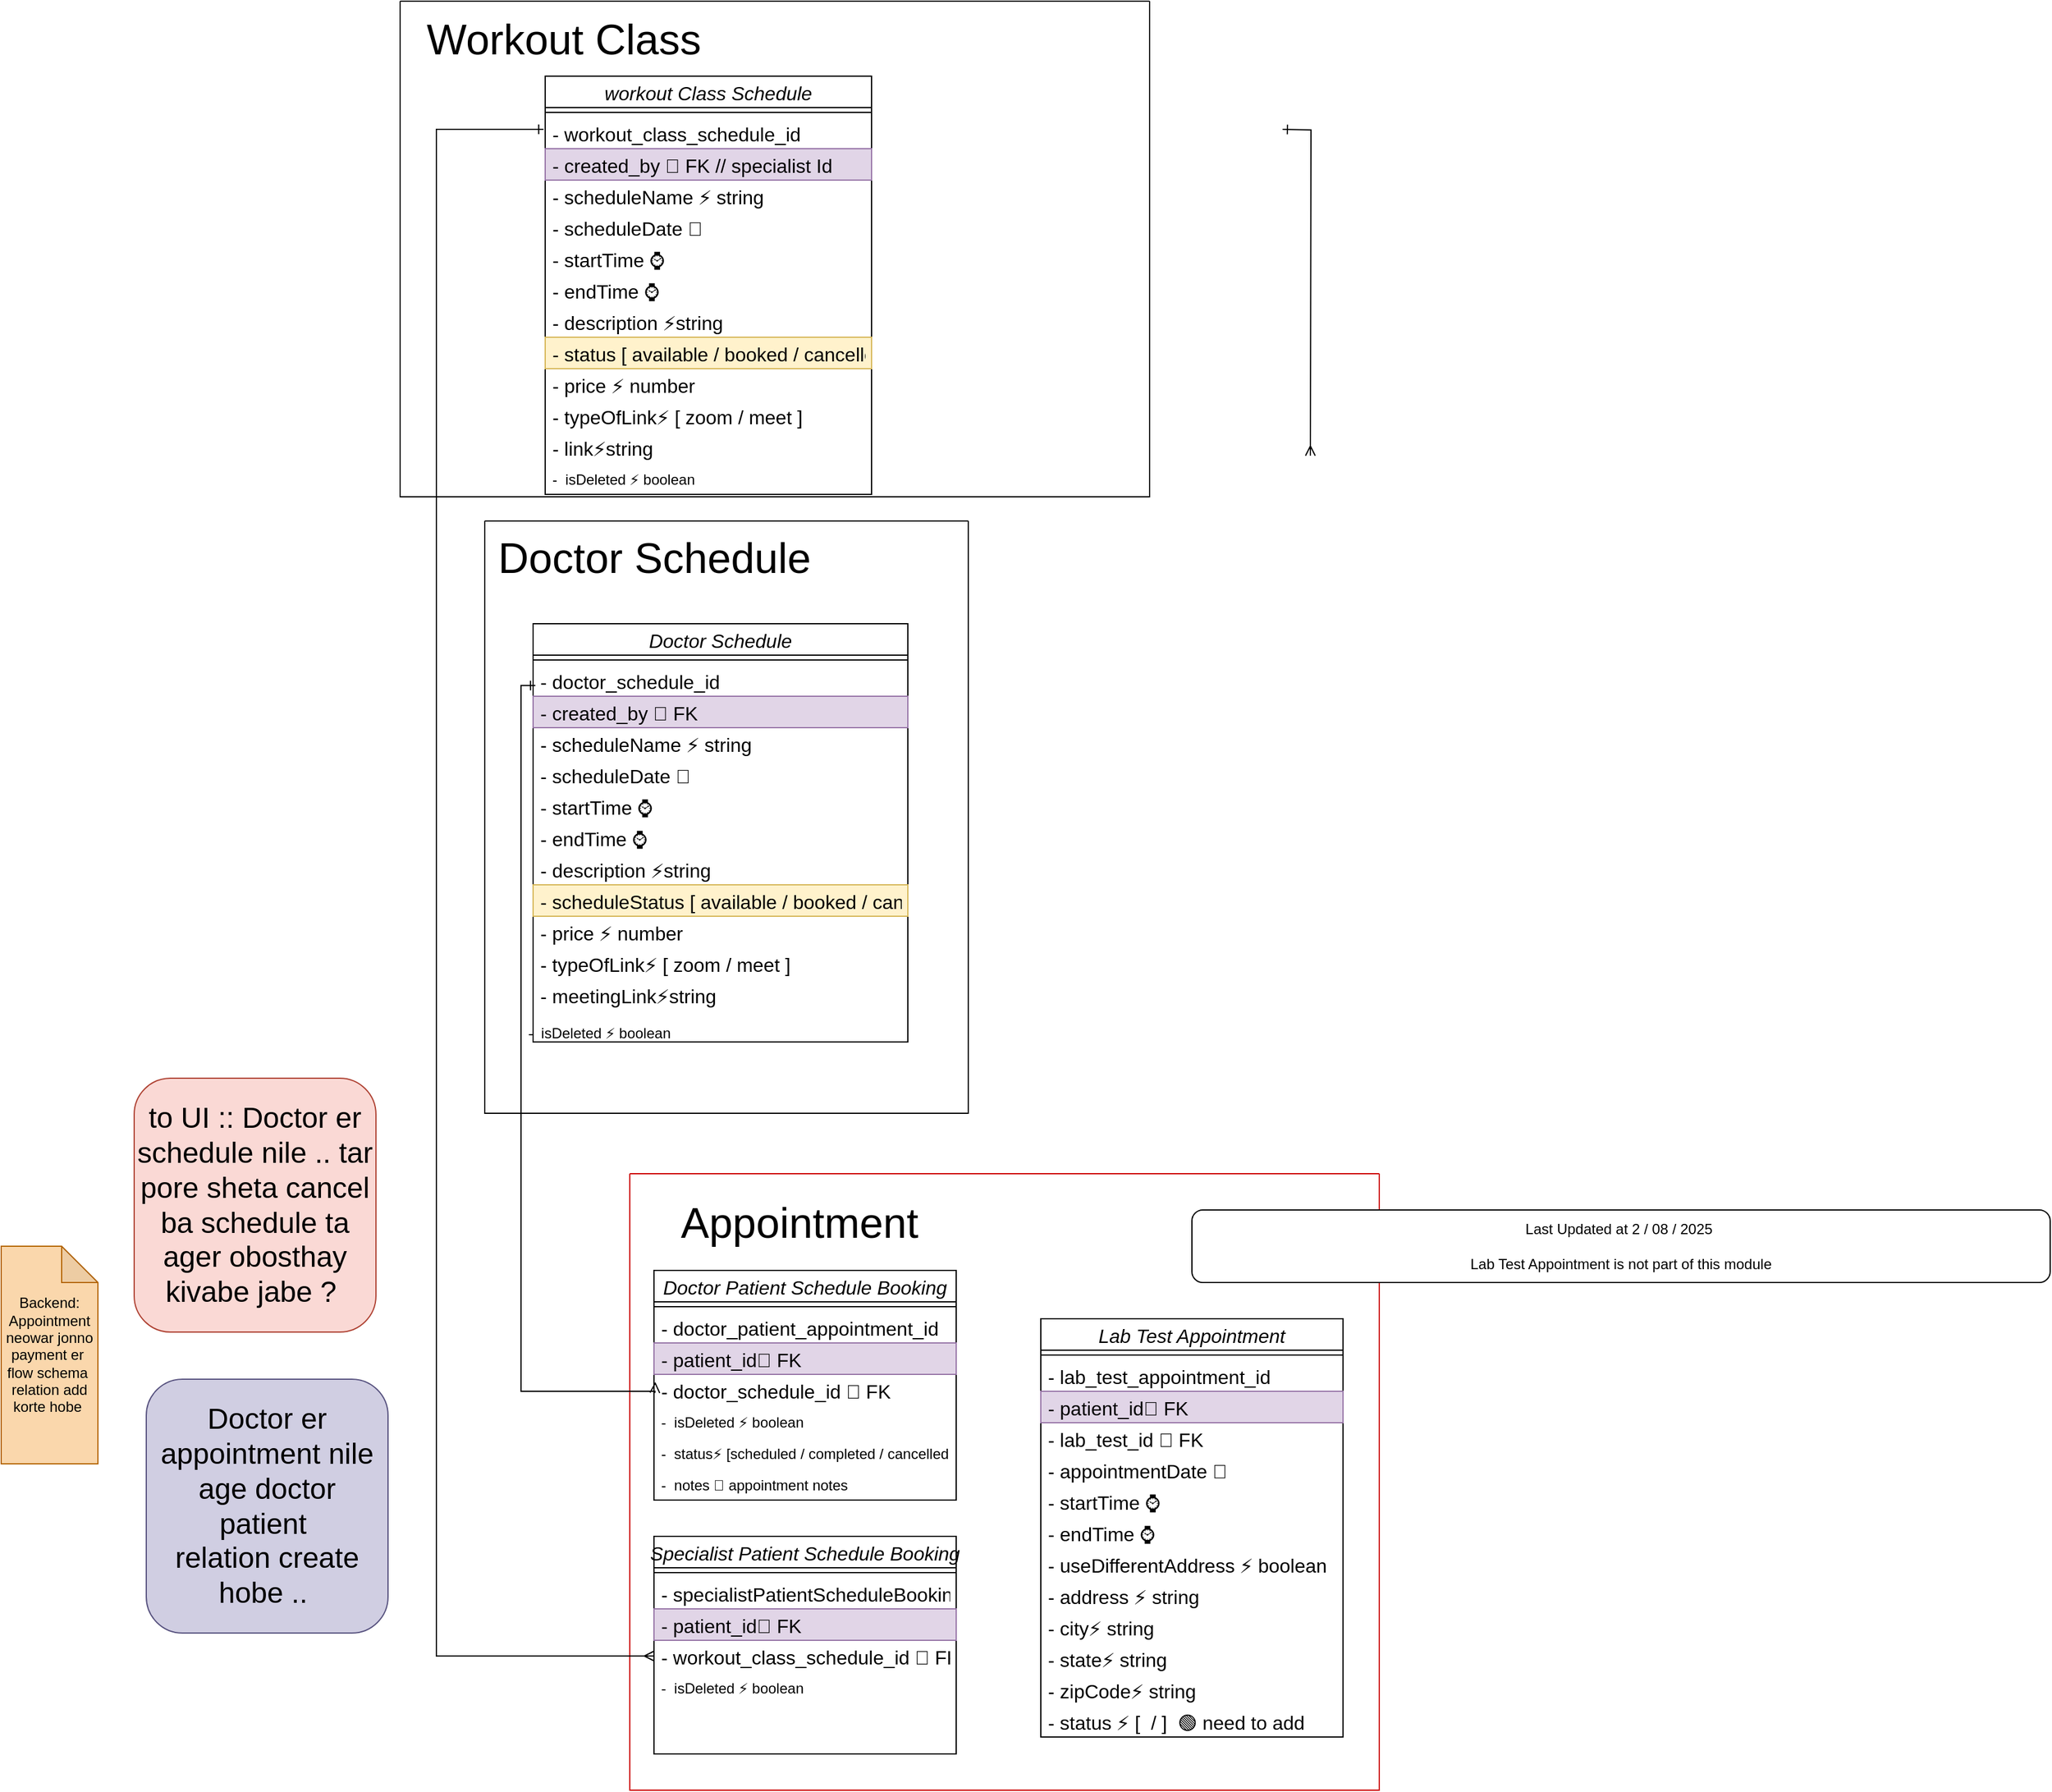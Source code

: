 <mxfile>
    <diagram id="bxTvqlyxI5Vq-j6wgfOB" name="Page-1">
        <mxGraphModel dx="2125" dy="2091" grid="1" gridSize="10" guides="1" tooltips="1" connect="1" arrows="1" fold="1" page="1" pageScale="1" pageWidth="850" pageHeight="1100" math="0" shadow="0">
            <root>
                <mxCell id="0"/>
                <mxCell id="1" parent="0"/>
                <mxCell id="32" value="" style="swimlane;startSize=0;strokeColor=#CC0000;" vertex="1" parent="1">
                    <mxGeometry x="100" y="950" width="620" height="510" as="geometry">
                        <mxRectangle x="100" y="950" width="50" height="40" as="alternateBounds"/>
                    </mxGeometry>
                </mxCell>
                <mxCell id="33" value="Lab Test Appointment" style="swimlane;fontStyle=2;align=center;verticalAlign=middle;childLayout=stackLayout;horizontal=1;startSize=26;horizontalStack=0;resizeParent=1;resizeLast=0;collapsible=1;marginBottom=0;rounded=0;shadow=0;strokeWidth=1;fontSize=16;" vertex="1" parent="32">
                    <mxGeometry x="340" y="120" width="250" height="346" as="geometry">
                        <mxRectangle x="360" y="120" width="160" height="26" as="alternateBounds"/>
                    </mxGeometry>
                </mxCell>
                <mxCell id="34" value="" style="line;html=1;strokeWidth=1;align=left;verticalAlign=middle;spacingTop=-1;spacingLeft=3;spacingRight=3;rotatable=0;labelPosition=right;points=[];portConstraint=eastwest;fontSize=16;" vertex="1" parent="33">
                    <mxGeometry y="26" width="250" height="8" as="geometry"/>
                </mxCell>
                <mxCell id="35" value="- lab_test_appointment_id" style="text;align=left;verticalAlign=middle;spacingLeft=4;spacingRight=4;overflow=hidden;rotatable=0;points=[[0,0.5],[1,0.5]];portConstraint=eastwest;fontSize=16;" vertex="1" parent="33">
                    <mxGeometry y="34" width="250" height="26" as="geometry"/>
                </mxCell>
                <mxCell id="36" value="- patient_id🔖 FK" style="text;align=left;verticalAlign=middle;spacingLeft=4;spacingRight=4;overflow=hidden;rotatable=0;points=[[0,0.5],[1,0.5]];portConstraint=eastwest;fillColor=#e1d5e7;strokeColor=#9673a6;fontSize=16;" vertex="1" parent="33">
                    <mxGeometry y="60" width="250" height="26" as="geometry"/>
                </mxCell>
                <mxCell id="37" value="- lab_test_id 🔖 FK" style="text;align=left;verticalAlign=middle;spacingLeft=4;spacingRight=4;overflow=hidden;rotatable=0;points=[[0,0.5],[1,0.5]];portConstraint=eastwest;fontSize=16;" vertex="1" parent="33">
                    <mxGeometry y="86" width="250" height="26" as="geometry"/>
                </mxCell>
                <mxCell id="38" value="- appointmentDate 📅" style="text;align=left;verticalAlign=middle;spacingLeft=4;spacingRight=4;overflow=hidden;rotatable=0;points=[[0,0.5],[1,0.5]];portConstraint=eastwest;fontSize=16;" vertex="1" parent="33">
                    <mxGeometry y="112" width="250" height="26" as="geometry"/>
                </mxCell>
                <mxCell id="39" value="- startTime ⌚" style="text;align=left;verticalAlign=middle;spacingLeft=4;spacingRight=4;overflow=hidden;rotatable=0;points=[[0,0.5],[1,0.5]];portConstraint=eastwest;fontSize=16;" vertex="1" parent="33">
                    <mxGeometry y="138" width="250" height="26" as="geometry"/>
                </mxCell>
                <mxCell id="40" value="- endTime ⌚" style="text;align=left;verticalAlign=middle;spacingLeft=4;spacingRight=4;overflow=hidden;rotatable=0;points=[[0,0.5],[1,0.5]];portConstraint=eastwest;fontSize=16;" vertex="1" parent="33">
                    <mxGeometry y="164" width="250" height="26" as="geometry"/>
                </mxCell>
                <mxCell id="41" value="- useDifferentAddress ⚡ boolean" style="text;align=left;verticalAlign=middle;spacingLeft=4;spacingRight=4;overflow=hidden;rotatable=0;points=[[0,0.5],[1,0.5]];portConstraint=eastwest;fontSize=16;" vertex="1" parent="33">
                    <mxGeometry y="190" width="250" height="26" as="geometry"/>
                </mxCell>
                <mxCell id="42" value="- address ⚡ string" style="text;align=left;verticalAlign=middle;spacingLeft=4;spacingRight=4;overflow=hidden;rotatable=0;points=[[0,0.5],[1,0.5]];portConstraint=eastwest;fontSize=16;" vertex="1" parent="33">
                    <mxGeometry y="216" width="250" height="26" as="geometry"/>
                </mxCell>
                <mxCell id="43" value="- city⚡ string" style="text;align=left;verticalAlign=middle;spacingLeft=4;spacingRight=4;overflow=hidden;rotatable=0;points=[[0,0.5],[1,0.5]];portConstraint=eastwest;fontSize=16;" vertex="1" parent="33">
                    <mxGeometry y="242" width="250" height="26" as="geometry"/>
                </mxCell>
                <mxCell id="44" value="- state⚡ string" style="text;align=left;verticalAlign=middle;spacingLeft=4;spacingRight=4;overflow=hidden;rotatable=0;points=[[0,0.5],[1,0.5]];portConstraint=eastwest;fontSize=16;" vertex="1" parent="33">
                    <mxGeometry y="268" width="250" height="26" as="geometry"/>
                </mxCell>
                <mxCell id="45" value="- zipCode⚡ string" style="text;align=left;verticalAlign=middle;spacingLeft=4;spacingRight=4;overflow=hidden;rotatable=0;points=[[0,0.5],[1,0.5]];portConstraint=eastwest;fontSize=16;" vertex="1" parent="33">
                    <mxGeometry y="294" width="250" height="26" as="geometry"/>
                </mxCell>
                <mxCell id="46" value="- status ⚡ [  / ]  🟢 need to add" style="text;align=left;verticalAlign=middle;spacingLeft=4;spacingRight=4;overflow=hidden;rotatable=0;points=[[0,0.5],[1,0.5]];portConstraint=eastwest;fontSize=16;" vertex="1" parent="33">
                    <mxGeometry y="320" width="250" height="26" as="geometry"/>
                </mxCell>
                <mxCell id="47" value="Appointment" style="text;html=1;align=center;verticalAlign=middle;resizable=0;points=[];autosize=1;strokeColor=none;fillColor=none;fontSize=35;" vertex="1" parent="32">
                    <mxGeometry x="30" y="10" width="220" height="60" as="geometry"/>
                </mxCell>
                <mxCell id="48" value="Doctor Patient Schedule Booking" style="swimlane;fontStyle=2;align=center;verticalAlign=middle;childLayout=stackLayout;horizontal=1;startSize=26;horizontalStack=0;resizeParent=1;resizeLast=0;collapsible=1;marginBottom=0;rounded=0;shadow=0;strokeWidth=1;fontSize=16;" vertex="1" parent="32">
                    <mxGeometry x="20" y="80" width="250" height="190" as="geometry">
                        <mxRectangle x="20" y="80" width="160" height="26" as="alternateBounds"/>
                    </mxGeometry>
                </mxCell>
                <mxCell id="49" value="" style="line;html=1;strokeWidth=1;align=left;verticalAlign=middle;spacingTop=-1;spacingLeft=3;spacingRight=3;rotatable=0;labelPosition=right;points=[];portConstraint=eastwest;fontSize=16;" vertex="1" parent="48">
                    <mxGeometry y="26" width="250" height="8" as="geometry"/>
                </mxCell>
                <mxCell id="50" value="- doctor_patient_appointment_id" style="text;align=left;verticalAlign=middle;spacingLeft=4;spacingRight=4;overflow=hidden;rotatable=0;points=[[0,0.5],[1,0.5]];portConstraint=eastwest;fontSize=16;" vertex="1" parent="48">
                    <mxGeometry y="34" width="250" height="26" as="geometry"/>
                </mxCell>
                <mxCell id="51" value="- patient_id🔖 FK" style="text;align=left;verticalAlign=middle;spacingLeft=4;spacingRight=4;overflow=hidden;rotatable=0;points=[[0,0.5],[1,0.5]];portConstraint=eastwest;fillColor=#e1d5e7;strokeColor=#9673a6;fontSize=16;" vertex="1" parent="48">
                    <mxGeometry y="60" width="250" height="26" as="geometry"/>
                </mxCell>
                <mxCell id="52" value="- doctor_schedule_id 🔖 FK" style="text;align=left;verticalAlign=middle;spacingLeft=4;spacingRight=4;overflow=hidden;rotatable=0;points=[[0,0.5],[1,0.5]];portConstraint=eastwest;fontSize=16;" vertex="1" parent="48">
                    <mxGeometry y="86" width="250" height="26" as="geometry"/>
                </mxCell>
                <mxCell id="53" value="-  isDeleted ⚡ boolean" style="text;align=left;verticalAlign=top;spacingLeft=4;spacingRight=4;overflow=hidden;rotatable=0;points=[[0,0.5],[1,0.5]];portConstraint=eastwest;" vertex="1" parent="48">
                    <mxGeometry y="112" width="250" height="26" as="geometry"/>
                </mxCell>
                <mxCell id="54" value="-  status⚡ [scheduled / completed / cancelled ]" style="text;align=left;verticalAlign=top;spacingLeft=4;spacingRight=4;overflow=hidden;rotatable=0;points=[[0,0.5],[1,0.5]];portConstraint=eastwest;" vertex="1" parent="48">
                    <mxGeometry y="138" width="250" height="26" as="geometry"/>
                </mxCell>
                <mxCell id="55" value="-  notes 📢 appointment notes" style="text;align=left;verticalAlign=top;spacingLeft=4;spacingRight=4;overflow=hidden;rotatable=0;points=[[0,0.5],[1,0.5]];portConstraint=eastwest;" vertex="1" parent="48">
                    <mxGeometry y="164" width="250" height="26" as="geometry"/>
                </mxCell>
                <mxCell id="56" value="Specialist Patient Schedule Booking" style="swimlane;fontStyle=2;align=center;verticalAlign=middle;childLayout=stackLayout;horizontal=1;startSize=26;horizontalStack=0;resizeParent=1;resizeLast=0;collapsible=1;marginBottom=0;rounded=0;shadow=0;strokeWidth=1;fontSize=16;" vertex="1" parent="32">
                    <mxGeometry x="20" y="300" width="250" height="180" as="geometry">
                        <mxRectangle x="20" y="300" width="160" height="26" as="alternateBounds"/>
                    </mxGeometry>
                </mxCell>
                <mxCell id="57" value="" style="line;html=1;strokeWidth=1;align=left;verticalAlign=middle;spacingTop=-1;spacingLeft=3;spacingRight=3;rotatable=0;labelPosition=right;points=[];portConstraint=eastwest;fontSize=16;" vertex="1" parent="56">
                    <mxGeometry y="26" width="250" height="8" as="geometry"/>
                </mxCell>
                <mxCell id="58" value="- specialistPatientScheduleBooking_id" style="text;align=left;verticalAlign=middle;spacingLeft=4;spacingRight=4;overflow=hidden;rotatable=0;points=[[0,0.5],[1,0.5]];portConstraint=eastwest;fontSize=16;" vertex="1" parent="56">
                    <mxGeometry y="34" width="250" height="26" as="geometry"/>
                </mxCell>
                <mxCell id="59" value="- patient_id🔖 FK" style="text;align=left;verticalAlign=middle;spacingLeft=4;spacingRight=4;overflow=hidden;rotatable=0;points=[[0,0.5],[1,0.5]];portConstraint=eastwest;fillColor=#e1d5e7;strokeColor=#9673a6;fontSize=16;" vertex="1" parent="56">
                    <mxGeometry y="60" width="250" height="26" as="geometry"/>
                </mxCell>
                <mxCell id="60" value="- workout_class_schedule_id 🔖 FK" style="text;align=left;verticalAlign=middle;spacingLeft=4;spacingRight=4;overflow=hidden;rotatable=0;points=[[0,0.5],[1,0.5]];portConstraint=eastwest;fontSize=16;" vertex="1" parent="56">
                    <mxGeometry y="86" width="250" height="26" as="geometry"/>
                </mxCell>
                <mxCell id="61" value="-  isDeleted ⚡ boolean" style="text;align=left;verticalAlign=top;spacingLeft=4;spacingRight=4;overflow=hidden;rotatable=0;points=[[0,0.5],[1,0.5]];portConstraint=eastwest;" vertex="1" parent="56">
                    <mxGeometry y="112" width="250" height="26" as="geometry"/>
                </mxCell>
                <mxCell id="62" value="" style="swimlane;startSize=0;" vertex="1" parent="1">
                    <mxGeometry x="-20" y="410" width="400" height="490" as="geometry">
                        <mxRectangle x="-20" y="410" width="50" height="40" as="alternateBounds"/>
                    </mxGeometry>
                </mxCell>
                <mxCell id="63" value="Doctor Schedule" style="text;html=1;align=center;verticalAlign=middle;resizable=0;points=[];autosize=1;strokeColor=none;fillColor=none;fontSize=35;" vertex="1" parent="62">
                    <mxGeometry width="280" height="60" as="geometry"/>
                </mxCell>
                <mxCell id="64" value="Doctor Schedule" style="swimlane;fontStyle=2;align=center;verticalAlign=middle;childLayout=stackLayout;horizontal=1;startSize=26;horizontalStack=0;resizeParent=1;resizeLast=0;collapsible=1;marginBottom=0;rounded=0;shadow=0;strokeWidth=1;fontSize=16;" vertex="1" parent="62">
                    <mxGeometry x="40" y="85" width="310" height="346" as="geometry">
                        <mxRectangle x="40" y="85" width="160" height="26" as="alternateBounds"/>
                    </mxGeometry>
                </mxCell>
                <mxCell id="65" value="" style="line;html=1;strokeWidth=1;align=left;verticalAlign=middle;spacingTop=-1;spacingLeft=3;spacingRight=3;rotatable=0;labelPosition=right;points=[];portConstraint=eastwest;fontSize=16;" vertex="1" parent="64">
                    <mxGeometry y="26" width="310" height="8" as="geometry"/>
                </mxCell>
                <mxCell id="66" value="- doctor_schedule_id" style="text;align=left;verticalAlign=middle;spacingLeft=4;spacingRight=4;overflow=hidden;rotatable=0;points=[[0,0.5],[1,0.5]];portConstraint=eastwest;fontSize=16;" vertex="1" parent="64">
                    <mxGeometry y="34" width="310" height="26" as="geometry"/>
                </mxCell>
                <mxCell id="67" value="- created_by 🔖 FK" style="text;align=left;verticalAlign=middle;spacingLeft=4;spacingRight=4;overflow=hidden;rotatable=0;points=[[0,0.5],[1,0.5]];portConstraint=eastwest;fillColor=#e1d5e7;strokeColor=#9673a6;fontSize=16;" vertex="1" parent="64">
                    <mxGeometry y="60" width="310" height="26" as="geometry"/>
                </mxCell>
                <mxCell id="68" value="- scheduleName ⚡ string" style="text;align=left;verticalAlign=middle;spacingLeft=4;spacingRight=4;overflow=hidden;rotatable=0;points=[[0,0.5],[1,0.5]];portConstraint=eastwest;fontSize=16;" vertex="1" parent="64">
                    <mxGeometry y="86" width="310" height="26" as="geometry"/>
                </mxCell>
                <mxCell id="69" value="- scheduleDate 📅" style="text;align=left;verticalAlign=middle;spacingLeft=4;spacingRight=4;overflow=hidden;rotatable=0;points=[[0,0.5],[1,0.5]];portConstraint=eastwest;fontSize=16;" vertex="1" parent="64">
                    <mxGeometry y="112" width="310" height="26" as="geometry"/>
                </mxCell>
                <mxCell id="70" value="- startTime ⌚" style="text;align=left;verticalAlign=middle;spacingLeft=4;spacingRight=4;overflow=hidden;rotatable=0;points=[[0,0.5],[1,0.5]];portConstraint=eastwest;fontSize=16;" vertex="1" parent="64">
                    <mxGeometry y="138" width="310" height="26" as="geometry"/>
                </mxCell>
                <mxCell id="71" value="- endTime ⌚" style="text;align=left;verticalAlign=middle;spacingLeft=4;spacingRight=4;overflow=hidden;rotatable=0;points=[[0,0.5],[1,0.5]];portConstraint=eastwest;fontSize=16;" vertex="1" parent="64">
                    <mxGeometry y="164" width="310" height="26" as="geometry"/>
                </mxCell>
                <mxCell id="72" value="- description ⚡string" style="text;align=left;verticalAlign=middle;spacingLeft=4;spacingRight=4;overflow=hidden;rotatable=0;points=[[0,0.5],[1,0.5]];portConstraint=eastwest;fontSize=16;" vertex="1" parent="64">
                    <mxGeometry y="190" width="310" height="26" as="geometry"/>
                </mxCell>
                <mxCell id="73" value="- scheduleStatus [ available / booked / cancelled ]" style="text;align=left;verticalAlign=middle;spacingLeft=4;spacingRight=4;overflow=hidden;rotatable=0;points=[[0,0.5],[1,0.5]];portConstraint=eastwest;fillColor=#fff2cc;strokeColor=#d6b656;fontSize=16;" vertex="1" parent="64">
                    <mxGeometry y="216" width="310" height="26" as="geometry"/>
                </mxCell>
                <mxCell id="74" value="- price ⚡ number " style="text;align=left;verticalAlign=middle;spacingLeft=4;spacingRight=4;overflow=hidden;rotatable=0;points=[[0,0.5],[1,0.5]];portConstraint=eastwest;fontSize=16;" vertex="1" parent="64">
                    <mxGeometry y="242" width="310" height="26" as="geometry"/>
                </mxCell>
                <mxCell id="75" value="- typeOfLink⚡ [ zoom / meet ]  " style="text;align=left;verticalAlign=middle;spacingLeft=4;spacingRight=4;overflow=hidden;rotatable=0;points=[[0,0.5],[1,0.5]];portConstraint=eastwest;fontSize=16;" vertex="1" parent="64">
                    <mxGeometry y="268" width="310" height="26" as="geometry"/>
                </mxCell>
                <mxCell id="76" value="- meetingLink⚡string " style="text;align=left;verticalAlign=middle;spacingLeft=4;spacingRight=4;overflow=hidden;rotatable=0;points=[[0,0.5],[1,0.5]];portConstraint=eastwest;fontSize=16;" vertex="1" parent="64">
                    <mxGeometry y="294" width="310" height="26" as="geometry"/>
                </mxCell>
                <mxCell id="77" value="-  isDeleted ⚡ boolean" style="text;align=left;verticalAlign=top;spacingLeft=4;spacingRight=4;overflow=hidden;rotatable=0;points=[[0,0.5],[1,0.5]];portConstraint=eastwest;" vertex="1" parent="62">
                    <mxGeometry x="30" y="410" width="310" height="26" as="geometry"/>
                </mxCell>
                <mxCell id="78" style="edgeStyle=orthogonalEdgeStyle;rounded=0;orthogonalLoop=1;jettySize=auto;html=1;entryX=0.003;entryY=0.589;entryDx=0;entryDy=0;endArrow=ERmany;endFill=0;startArrow=ERone;startFill=0;exitX=0.006;exitY=0.657;exitDx=0;exitDy=0;exitPerimeter=0;entryPerimeter=0;" edge="1" parent="1" source="66" target="52">
                    <mxGeometry relative="1" as="geometry">
                        <mxPoint x="70" y="960" as="sourcePoint"/>
                        <mxPoint x="-20" y="1026" as="targetPoint"/>
                        <Array as="points">
                            <mxPoint x="10" y="546"/>
                            <mxPoint x="10" y="1130"/>
                            <mxPoint x="121" y="1130"/>
                        </Array>
                    </mxGeometry>
                </mxCell>
                <mxCell id="79" style="edgeStyle=orthogonalEdgeStyle;rounded=0;orthogonalLoop=1;jettySize=auto;html=1;entryX=0.012;entryY=0.604;entryDx=0;entryDy=0;endArrow=ERmany;endFill=0;startArrow=ERone;startFill=0;exitX=-0.001;exitY=0.595;exitDx=0;exitDy=0;entryPerimeter=0;exitPerimeter=0;verticalAlign=middle;" edge="1" parent="1">
                    <mxGeometry relative="1" as="geometry">
                        <mxPoint x="640" y="86" as="sourcePoint"/>
                        <mxPoint x="663" y="356" as="targetPoint"/>
                    </mxGeometry>
                </mxCell>
                <mxCell id="80" value="" style="swimlane;startSize=0;verticalAlign=middle;" vertex="1" parent="1">
                    <mxGeometry x="-90" y="-20" width="620" height="410" as="geometry">
                        <mxRectangle x="-90" y="-20" width="50" height="40" as="alternateBounds"/>
                    </mxGeometry>
                </mxCell>
                <mxCell id="81" value="Workout Class" style="text;html=1;align=center;verticalAlign=middle;resizable=0;points=[];autosize=1;strokeColor=none;fillColor=none;fontSize=35;" vertex="1" parent="80">
                    <mxGeometry x="10" y="1" width="250" height="60" as="geometry"/>
                </mxCell>
                <mxCell id="82" value="workout Class Schedule" style="swimlane;fontStyle=2;align=center;verticalAlign=middle;childLayout=stackLayout;horizontal=1;startSize=26;horizontalStack=0;resizeParent=1;resizeLast=0;collapsible=1;marginBottom=0;rounded=0;shadow=0;strokeWidth=1;fontSize=16;" vertex="1" parent="80">
                    <mxGeometry x="120" y="62" width="270" height="346" as="geometry">
                        <mxRectangle x="120" y="62" width="160" height="26" as="alternateBounds"/>
                    </mxGeometry>
                </mxCell>
                <mxCell id="83" value="" style="line;html=1;strokeWidth=1;align=left;verticalAlign=middle;spacingTop=-1;spacingLeft=3;spacingRight=3;rotatable=0;labelPosition=right;points=[];portConstraint=eastwest;fontSize=16;" vertex="1" parent="82">
                    <mxGeometry y="26" width="270" height="8" as="geometry"/>
                </mxCell>
                <mxCell id="84" value="- workout_class_schedule_id" style="text;align=left;verticalAlign=middle;spacingLeft=4;spacingRight=4;overflow=hidden;rotatable=0;points=[[0,0.5],[1,0.5]];portConstraint=eastwest;fontSize=16;" vertex="1" parent="82">
                    <mxGeometry y="34" width="270" height="26" as="geometry"/>
                </mxCell>
                <mxCell id="85" value="- created_by 🔖 FK // specialist Id" style="text;align=left;verticalAlign=middle;spacingLeft=4;spacingRight=4;overflow=hidden;rotatable=0;points=[[0,0.5],[1,0.5]];portConstraint=eastwest;fillColor=#e1d5e7;strokeColor=#9673a6;fontSize=16;" vertex="1" parent="82">
                    <mxGeometry y="60" width="270" height="26" as="geometry"/>
                </mxCell>
                <mxCell id="86" value="- scheduleName ⚡ string" style="text;align=left;verticalAlign=middle;spacingLeft=4;spacingRight=4;overflow=hidden;rotatable=0;points=[[0,0.5],[1,0.5]];portConstraint=eastwest;fontSize=16;" vertex="1" parent="82">
                    <mxGeometry y="86" width="270" height="26" as="geometry"/>
                </mxCell>
                <mxCell id="87" value="- scheduleDate 📅" style="text;align=left;verticalAlign=middle;spacingLeft=4;spacingRight=4;overflow=hidden;rotatable=0;points=[[0,0.5],[1,0.5]];portConstraint=eastwest;fontSize=16;" vertex="1" parent="82">
                    <mxGeometry y="112" width="270" height="26" as="geometry"/>
                </mxCell>
                <mxCell id="88" value="- startTime ⌚" style="text;align=left;verticalAlign=middle;spacingLeft=4;spacingRight=4;overflow=hidden;rotatable=0;points=[[0,0.5],[1,0.5]];portConstraint=eastwest;fontSize=16;" vertex="1" parent="82">
                    <mxGeometry y="138" width="270" height="26" as="geometry"/>
                </mxCell>
                <mxCell id="89" value="- endTime ⌚" style="text;align=left;verticalAlign=middle;spacingLeft=4;spacingRight=4;overflow=hidden;rotatable=0;points=[[0,0.5],[1,0.5]];portConstraint=eastwest;fontSize=16;" vertex="1" parent="82">
                    <mxGeometry y="164" width="270" height="26" as="geometry"/>
                </mxCell>
                <mxCell id="90" value="- description ⚡string" style="text;align=left;verticalAlign=middle;spacingLeft=4;spacingRight=4;overflow=hidden;rotatable=0;points=[[0,0.5],[1,0.5]];portConstraint=eastwest;fontSize=16;" vertex="1" parent="82">
                    <mxGeometry y="190" width="270" height="26" as="geometry"/>
                </mxCell>
                <mxCell id="91" value="- status [ available / booked / cancelled ]" style="text;align=left;verticalAlign=middle;spacingLeft=4;spacingRight=4;overflow=hidden;rotatable=0;points=[[0,0.5],[1,0.5]];portConstraint=eastwest;fillColor=#fff2cc;strokeColor=#d6b656;fontSize=16;" vertex="1" parent="82">
                    <mxGeometry y="216" width="270" height="26" as="geometry"/>
                </mxCell>
                <mxCell id="92" value="- price ⚡ number " style="text;align=left;verticalAlign=middle;spacingLeft=4;spacingRight=4;overflow=hidden;rotatable=0;points=[[0,0.5],[1,0.5]];portConstraint=eastwest;fontSize=16;" vertex="1" parent="82">
                    <mxGeometry y="242" width="270" height="26" as="geometry"/>
                </mxCell>
                <mxCell id="93" value="- typeOfLink⚡ [ zoom / meet ]  " style="text;align=left;verticalAlign=middle;spacingLeft=4;spacingRight=4;overflow=hidden;rotatable=0;points=[[0,0.5],[1,0.5]];portConstraint=eastwest;fontSize=16;" vertex="1" parent="82">
                    <mxGeometry y="268" width="270" height="26" as="geometry"/>
                </mxCell>
                <mxCell id="94" value="- link⚡string " style="text;align=left;verticalAlign=middle;spacingLeft=4;spacingRight=4;overflow=hidden;rotatable=0;points=[[0,0.5],[1,0.5]];portConstraint=eastwest;fontSize=16;" vertex="1" parent="82">
                    <mxGeometry y="294" width="270" height="26" as="geometry"/>
                </mxCell>
                <mxCell id="95" value="-  isDeleted ⚡ boolean" style="text;align=left;verticalAlign=top;spacingLeft=4;spacingRight=4;overflow=hidden;rotatable=0;points=[[0,0.5],[1,0.5]];portConstraint=eastwest;" vertex="1" parent="82">
                    <mxGeometry y="320" width="270" height="26" as="geometry"/>
                </mxCell>
                <mxCell id="96" style="edgeStyle=orthogonalEdgeStyle;rounded=0;orthogonalLoop=1;jettySize=auto;html=1;endArrow=ERmany;endFill=0;startArrow=ERone;startFill=0;exitX=-0.005;exitY=0.383;exitDx=0;exitDy=0;exitPerimeter=0;" edge="1" parent="1" source="84" target="60">
                    <mxGeometry relative="1" as="geometry">
                        <mxPoint x="30" y="1180" as="sourcePoint"/>
                        <mxPoint x="-60" y="1246" as="targetPoint"/>
                        <Array as="points">
                            <mxPoint x="-60" y="86"/>
                            <mxPoint x="-60" y="1349"/>
                        </Array>
                    </mxGeometry>
                </mxCell>
                <mxCell id="97" value="&lt;div&gt;&lt;font style=&quot;font-size: 24px;&quot;&gt;Doctor er appointment nile&lt;/font&gt;&lt;/div&gt;&lt;div&gt;&lt;font style=&quot;font-size: 24px;&quot;&gt;age doctor patient&amp;nbsp;&lt;/font&gt;&lt;/div&gt;&lt;div&gt;&lt;font style=&quot;font-size: 24px;&quot;&gt;relation create hobe ..&amp;nbsp;&lt;/font&gt;&lt;/div&gt;" style="rounded=1;whiteSpace=wrap;html=1;fillColor=#d0cee2;strokeColor=#56517e;" vertex="1" parent="1">
                    <mxGeometry x="-300" y="1120" width="200" height="210" as="geometry"/>
                </mxCell>
                <mxCell id="98" value="&lt;div&gt;&lt;font style=&quot;font-size: 24px;&quot;&gt;to&amp;nbsp;&lt;/font&gt;&lt;font style=&quot;font-size: 24px;&quot;&gt;UI ::&amp;nbsp;&lt;/font&gt;&lt;font style=&quot;font-size: 24px;&quot;&gt;Doctor er schedule nile .. tar pore sheta cancel ba schedule ta ager obosthay kivabe jabe ?&amp;nbsp;&lt;/font&gt;&lt;/div&gt;" style="rounded=1;whiteSpace=wrap;html=1;fillColor=#fad9d5;strokeColor=#ae4132;" vertex="1" parent="1">
                    <mxGeometry x="-310" y="871" width="200" height="210" as="geometry"/>
                </mxCell>
                <mxCell id="99" value="&lt;div&gt;Backend: Appointment&lt;/div&gt;&lt;div&gt;neowar jonno&lt;/div&gt;&lt;div&gt;payment er&amp;nbsp;&lt;/div&gt;&lt;div&gt;flow schema&amp;nbsp;&lt;/div&gt;&lt;div&gt;relation add korte hobe&amp;nbsp;&lt;/div&gt;" style="shape=note;whiteSpace=wrap;html=1;backgroundOutline=1;darkOpacity=0.05;fillColor=#fad7ac;strokeColor=#b46504;" vertex="1" parent="1">
                    <mxGeometry x="-420" y="1010" width="80" height="180" as="geometry"/>
                </mxCell>
                <mxCell id="100" value="Last Updated at 2 / 08 / 2025&amp;nbsp;&lt;br&gt;&lt;br&gt;Lab Test Appointment is not part of this module" style="rounded=1;whiteSpace=wrap;html=1;" vertex="1" parent="1">
                    <mxGeometry x="565" y="980" width="710" height="60" as="geometry"/>
                </mxCell>
            </root>
        </mxGraphModel>
    </diagram>
</mxfile>